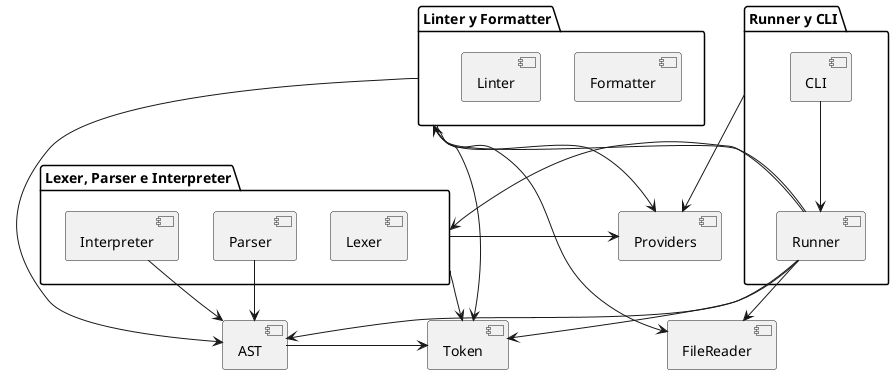 @startuml

' Definir los componentes
component Token
component FileReader
component Providers
component AST

package "Lexer, Parser e Interpreter" {
    component Lexer {
    }

    component Parser {
        [Parser] --> AST
    }

    component Interpreter {
        [Interpreter] --> AST
    }
}

package "Linter y Formatter" {
    component Formatter {
    }

    component Linter {
    }
}

package "Runner y CLI" {
    component Runner {
        [Runner] -down-> Token
        [Runner] -down-> AST
        [Runner] --> "Lexer, Parser e Interpreter"
        [Runner] -up-> "Linter y Formatter"
        [Runner] --> FileReader
    }

    component CLI {
        [CLI] --> Runner
    }
}

component AST {
    [AST] -> Token
}

"Lexer, Parser e Interpreter" -down-> Token
"Lexer, Parser e Interpreter" --> Providers
"Linter y Formatter" -down-> Token
"Linter y Formatter" --> FileReader
"Linter y Formatter" --> AST
"Linter y Formatter" --> Providers
Providers <-- "Runner y CLI"


' Organizar el layout
left to right direction
top to bottom direction

@enduml
